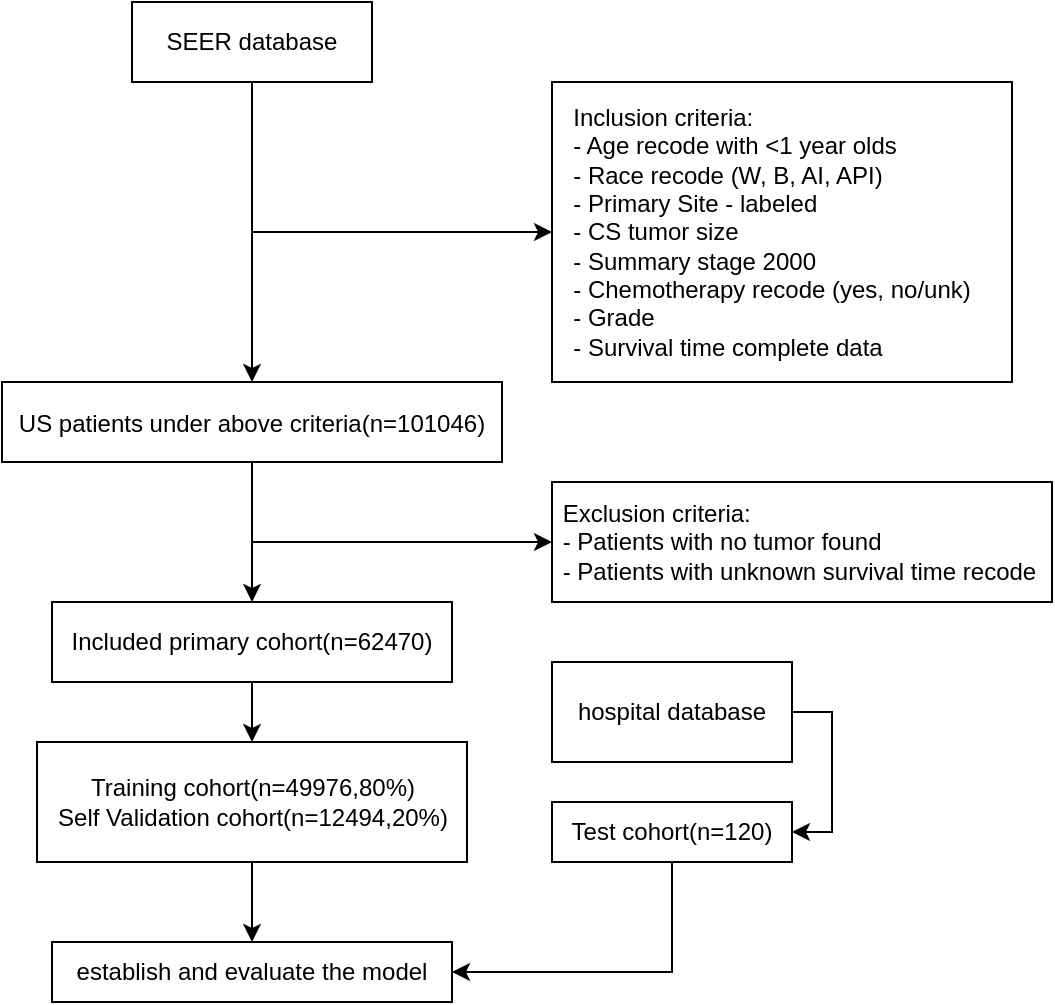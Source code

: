 <mxfile version="21.0.6" type="github">
  <diagram id="C5RBs43oDa-KdzZeNtuy" name="Page-1">
    <mxGraphModel dx="882" dy="624" grid="1" gridSize="10" guides="1" tooltips="1" connect="1" arrows="1" fold="1" page="1" pageScale="1" pageWidth="827" pageHeight="1169" math="0" shadow="0">
      <root>
        <mxCell id="WIyWlLk6GJQsqaUBKTNV-0" />
        <mxCell id="WIyWlLk6GJQsqaUBKTNV-1" parent="WIyWlLk6GJQsqaUBKTNV-0" />
        <mxCell id="WIyWlLk6GJQsqaUBKTNV-4" value="Yes" style="rounded=0;html=1;jettySize=auto;orthogonalLoop=1;fontSize=11;endArrow=block;endFill=0;endSize=8;strokeWidth=1;shadow=0;labelBackgroundColor=none;edgeStyle=orthogonalEdgeStyle;" parent="WIyWlLk6GJQsqaUBKTNV-1" target="WIyWlLk6GJQsqaUBKTNV-10" edge="1">
          <mxGeometry y="20" relative="1" as="geometry">
            <mxPoint as="offset" />
            <mxPoint x="220" y="250" as="sourcePoint" />
          </mxGeometry>
        </mxCell>
        <mxCell id="WIyWlLk6GJQsqaUBKTNV-5" value="No" style="edgeStyle=orthogonalEdgeStyle;rounded=0;html=1;jettySize=auto;orthogonalLoop=1;fontSize=11;endArrow=block;endFill=0;endSize=8;strokeWidth=1;shadow=0;labelBackgroundColor=none;" parent="WIyWlLk6GJQsqaUBKTNV-1" target="WIyWlLk6GJQsqaUBKTNV-7" edge="1">
          <mxGeometry y="10" relative="1" as="geometry">
            <mxPoint as="offset" />
            <mxPoint x="270" y="210" as="sourcePoint" />
          </mxGeometry>
        </mxCell>
        <mxCell id="WIyWlLk6GJQsqaUBKTNV-8" value="No" style="rounded=0;html=1;jettySize=auto;orthogonalLoop=1;fontSize=11;endArrow=block;endFill=0;endSize=8;strokeWidth=1;shadow=0;labelBackgroundColor=none;edgeStyle=orthogonalEdgeStyle;" parent="WIyWlLk6GJQsqaUBKTNV-1" target="WIyWlLk6GJQsqaUBKTNV-11" edge="1">
          <mxGeometry x="0.333" y="20" relative="1" as="geometry">
            <mxPoint as="offset" />
            <mxPoint x="220" y="370" as="sourcePoint" />
          </mxGeometry>
        </mxCell>
        <mxCell id="WIyWlLk6GJQsqaUBKTNV-9" value="Yes" style="edgeStyle=orthogonalEdgeStyle;rounded=0;html=1;jettySize=auto;orthogonalLoop=1;fontSize=11;endArrow=block;endFill=0;endSize=8;strokeWidth=1;shadow=0;labelBackgroundColor=none;" parent="WIyWlLk6GJQsqaUBKTNV-1" target="WIyWlLk6GJQsqaUBKTNV-12" edge="1">
          <mxGeometry y="10" relative="1" as="geometry">
            <mxPoint as="offset" />
            <mxPoint x="270" y="330" as="sourcePoint" />
          </mxGeometry>
        </mxCell>
        <mxCell id="Xw-gvMlDoJP5l3MROJ4Y-0" value="&lt;div&gt;SEER database&lt;/div&gt;" style="rounded=0;whiteSpace=wrap;html=1;" vertex="1" parent="WIyWlLk6GJQsqaUBKTNV-1">
          <mxGeometry x="170" y="60" width="120" height="40" as="geometry" />
        </mxCell>
        <mxCell id="Xw-gvMlDoJP5l3MROJ4Y-1" value="&lt;div align=&quot;left&quot;&gt;Inclusion criteria:&lt;/div&gt;&lt;div align=&quot;left&quot;&gt;- Age recode with &amp;lt;1 year olds&lt;/div&gt;&lt;div align=&quot;left&quot;&gt;- Race recode (W, B, AI, API)&lt;/div&gt;&lt;div align=&quot;left&quot;&gt;- Primary Site - labeled&lt;/div&gt;&lt;div align=&quot;left&quot;&gt;- CS tumor size&lt;br&gt;&lt;/div&gt;&lt;div align=&quot;left&quot;&gt;- Summary stage 2000&amp;nbsp;&amp;nbsp; &lt;br&gt;&lt;/div&gt;&lt;div align=&quot;left&quot;&gt;- Chemotherapy recode (yes, no/unk)&amp;nbsp;&amp;nbsp;&amp;nbsp; &lt;br&gt;&lt;/div&gt;&lt;div align=&quot;left&quot;&gt;- Grade&lt;br&gt;&lt;/div&gt;&lt;div align=&quot;left&quot;&gt;- Survival time complete data&lt;br&gt;&lt;/div&gt;" style="rounded=0;whiteSpace=wrap;html=1;" vertex="1" parent="WIyWlLk6GJQsqaUBKTNV-1">
          <mxGeometry x="380" y="100" width="230" height="150" as="geometry" />
        </mxCell>
        <mxCell id="Xw-gvMlDoJP5l3MROJ4Y-3" value="US patients under above criteria(n=101046&lt;span style=&quot;color: rgb(143, 147, 162); font-family: &amp;quot;Segoe WPC&amp;quot;, &amp;quot;Segoe UI&amp;quot;, sans-serif; font-size: 13px; font-style: normal; font-variant-ligatures: normal; font-variant-caps: normal; font-weight: 400; letter-spacing: normal; text-align: start; text-indent: 0px; text-transform: none; word-spacing: 0px; -webkit-text-stroke-width: 0px; text-decoration-thickness: initial; text-decoration-style: initial; text-decoration-color: initial; display: inline !important; float: none;&quot;&gt;&lt;/span&gt;)" style="rounded=0;whiteSpace=wrap;html=1;" vertex="1" parent="WIyWlLk6GJQsqaUBKTNV-1">
          <mxGeometry x="105" y="250" width="250" height="40" as="geometry" />
        </mxCell>
        <mxCell id="Xw-gvMlDoJP5l3MROJ4Y-4" value="" style="endArrow=classic;html=1;rounded=0;entryX=0.5;entryY=0;entryDx=0;entryDy=0;exitX=0.5;exitY=1;exitDx=0;exitDy=0;" edge="1" parent="WIyWlLk6GJQsqaUBKTNV-1" source="Xw-gvMlDoJP5l3MROJ4Y-0" target="Xw-gvMlDoJP5l3MROJ4Y-3">
          <mxGeometry width="50" height="50" relative="1" as="geometry">
            <mxPoint x="190" y="200" as="sourcePoint" />
            <mxPoint x="240" y="150" as="targetPoint" />
          </mxGeometry>
        </mxCell>
        <mxCell id="Xw-gvMlDoJP5l3MROJ4Y-5" value="" style="endArrow=classic;html=1;rounded=0;entryX=0;entryY=0.5;entryDx=0;entryDy=0;" edge="1" parent="WIyWlLk6GJQsqaUBKTNV-1" target="Xw-gvMlDoJP5l3MROJ4Y-1">
          <mxGeometry width="50" height="50" relative="1" as="geometry">
            <mxPoint x="230" y="175" as="sourcePoint" />
            <mxPoint x="320" y="150" as="targetPoint" />
          </mxGeometry>
        </mxCell>
        <mxCell id="Xw-gvMlDoJP5l3MROJ4Y-6" value="Included primary cohort(n=62470)" style="rounded=0;whiteSpace=wrap;html=1;" vertex="1" parent="WIyWlLk6GJQsqaUBKTNV-1">
          <mxGeometry x="130" y="360" width="200" height="40" as="geometry" />
        </mxCell>
        <mxCell id="Xw-gvMlDoJP5l3MROJ4Y-7" value="" style="endArrow=classic;html=1;rounded=0;exitX=0.5;exitY=1;exitDx=0;exitDy=0;entryX=0.5;entryY=0;entryDx=0;entryDy=0;" edge="1" parent="WIyWlLk6GJQsqaUBKTNV-1" source="Xw-gvMlDoJP5l3MROJ4Y-3" target="Xw-gvMlDoJP5l3MROJ4Y-6">
          <mxGeometry width="50" height="50" relative="1" as="geometry">
            <mxPoint x="205" y="460" as="sourcePoint" />
            <mxPoint x="230" y="340" as="targetPoint" />
          </mxGeometry>
        </mxCell>
        <mxCell id="Xw-gvMlDoJP5l3MROJ4Y-8" value="&lt;div&gt;Training cohort(n=49976,80%)&lt;/div&gt;Self Validation cohort(n=12494,20%)" style="rounded=0;whiteSpace=wrap;html=1;" vertex="1" parent="WIyWlLk6GJQsqaUBKTNV-1">
          <mxGeometry x="122.5" y="430" width="215" height="60" as="geometry" />
        </mxCell>
        <mxCell id="Xw-gvMlDoJP5l3MROJ4Y-9" value="" style="endArrow=classic;html=1;rounded=0;exitX=0.5;exitY=1;exitDx=0;exitDy=0;entryX=0.5;entryY=0;entryDx=0;entryDy=0;" edge="1" parent="WIyWlLk6GJQsqaUBKTNV-1" source="Xw-gvMlDoJP5l3MROJ4Y-6" target="Xw-gvMlDoJP5l3MROJ4Y-8">
          <mxGeometry width="50" height="50" relative="1" as="geometry">
            <mxPoint x="470" y="350" as="sourcePoint" />
            <mxPoint x="520" y="300" as="targetPoint" />
          </mxGeometry>
        </mxCell>
        <mxCell id="Xw-gvMlDoJP5l3MROJ4Y-10" value="&lt;div align=&quot;left&quot;&gt;&amp;nbsp;Exclusion criteria:&lt;br&gt;&amp;nbsp;- Patients with no tumor found&lt;br&gt;&amp;nbsp;- Patients with unknown survival time recode&lt;/div&gt;" style="rounded=0;whiteSpace=wrap;html=1;align=left;" vertex="1" parent="WIyWlLk6GJQsqaUBKTNV-1">
          <mxGeometry x="380" y="300" width="250" height="60" as="geometry" />
        </mxCell>
        <mxCell id="Xw-gvMlDoJP5l3MROJ4Y-11" value="" style="endArrow=classic;html=1;rounded=0;entryX=0;entryY=0.5;entryDx=0;entryDy=0;" edge="1" parent="WIyWlLk6GJQsqaUBKTNV-1" target="Xw-gvMlDoJP5l3MROJ4Y-10">
          <mxGeometry width="50" height="50" relative="1" as="geometry">
            <mxPoint x="230" y="330" as="sourcePoint" />
            <mxPoint x="550" y="300" as="targetPoint" />
          </mxGeometry>
        </mxCell>
        <mxCell id="Xw-gvMlDoJP5l3MROJ4Y-12" value="establish and evaluate the model" style="rounded=0;whiteSpace=wrap;html=1;" vertex="1" parent="WIyWlLk6GJQsqaUBKTNV-1">
          <mxGeometry x="130" y="530" width="200" height="30" as="geometry" />
        </mxCell>
        <mxCell id="Xw-gvMlDoJP5l3MROJ4Y-13" value="" style="endArrow=classic;html=1;rounded=0;exitX=0.5;exitY=1;exitDx=0;exitDy=0;entryX=0.5;entryY=0;entryDx=0;entryDy=0;" edge="1" parent="WIyWlLk6GJQsqaUBKTNV-1" source="Xw-gvMlDoJP5l3MROJ4Y-8" target="Xw-gvMlDoJP5l3MROJ4Y-12">
          <mxGeometry width="50" height="50" relative="1" as="geometry">
            <mxPoint x="337.5" y="510" as="sourcePoint" />
            <mxPoint x="387.5" y="460" as="targetPoint" />
          </mxGeometry>
        </mxCell>
        <mxCell id="Xw-gvMlDoJP5l3MROJ4Y-14" value="&lt;div&gt;Test cohort(n=120)&lt;/div&gt;" style="rounded=0;whiteSpace=wrap;html=1;" vertex="1" parent="WIyWlLk6GJQsqaUBKTNV-1">
          <mxGeometry x="380" y="460" width="120" height="30" as="geometry" />
        </mxCell>
        <mxCell id="Xw-gvMlDoJP5l3MROJ4Y-15" value="" style="endArrow=classic;html=1;rounded=0;exitX=0.5;exitY=1;exitDx=0;exitDy=0;entryX=1;entryY=0.5;entryDx=0;entryDy=0;" edge="1" parent="WIyWlLk6GJQsqaUBKTNV-1" source="Xw-gvMlDoJP5l3MROJ4Y-14" target="Xw-gvMlDoJP5l3MROJ4Y-12">
          <mxGeometry width="50" height="50" relative="1" as="geometry">
            <mxPoint x="520" y="420" as="sourcePoint" />
            <mxPoint x="570" y="370" as="targetPoint" />
            <Array as="points">
              <mxPoint x="440" y="545" />
            </Array>
          </mxGeometry>
        </mxCell>
        <mxCell id="Xw-gvMlDoJP5l3MROJ4Y-16" value="hospital database" style="rounded=0;whiteSpace=wrap;html=1;" vertex="1" parent="WIyWlLk6GJQsqaUBKTNV-1">
          <mxGeometry x="380" y="390" width="120" height="50" as="geometry" />
        </mxCell>
        <mxCell id="Xw-gvMlDoJP5l3MROJ4Y-17" value="" style="endArrow=classic;html=1;rounded=0;exitX=1;exitY=0.5;exitDx=0;exitDy=0;entryX=1;entryY=0.5;entryDx=0;entryDy=0;" edge="1" parent="WIyWlLk6GJQsqaUBKTNV-1" source="Xw-gvMlDoJP5l3MROJ4Y-16" target="Xw-gvMlDoJP5l3MROJ4Y-14">
          <mxGeometry width="50" height="50" relative="1" as="geometry">
            <mxPoint x="540" y="430" as="sourcePoint" />
            <mxPoint x="560" y="480" as="targetPoint" />
            <Array as="points">
              <mxPoint x="520" y="415" />
              <mxPoint x="520" y="475" />
            </Array>
          </mxGeometry>
        </mxCell>
      </root>
    </mxGraphModel>
  </diagram>
</mxfile>
